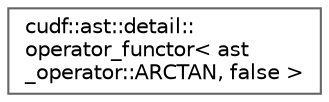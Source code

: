 digraph "类继承关系图"
{
 // LATEX_PDF_SIZE
  bgcolor="transparent";
  edge [fontname=Helvetica,fontsize=10,labelfontname=Helvetica,labelfontsize=10];
  node [fontname=Helvetica,fontsize=10,shape=box,height=0.2,width=0.4];
  rankdir="LR";
  Node0 [id="Node000000",label="cudf::ast::detail::\loperator_functor\< ast\l_operator::ARCTAN, false \>",height=0.2,width=0.4,color="grey40", fillcolor="white", style="filled",URL="$structcudf_1_1ast_1_1detail_1_1operator__functor_3_01ast__operator_1_1_a_r_c_t_a_n_00_01false_01_4.html",tooltip=" "];
}
